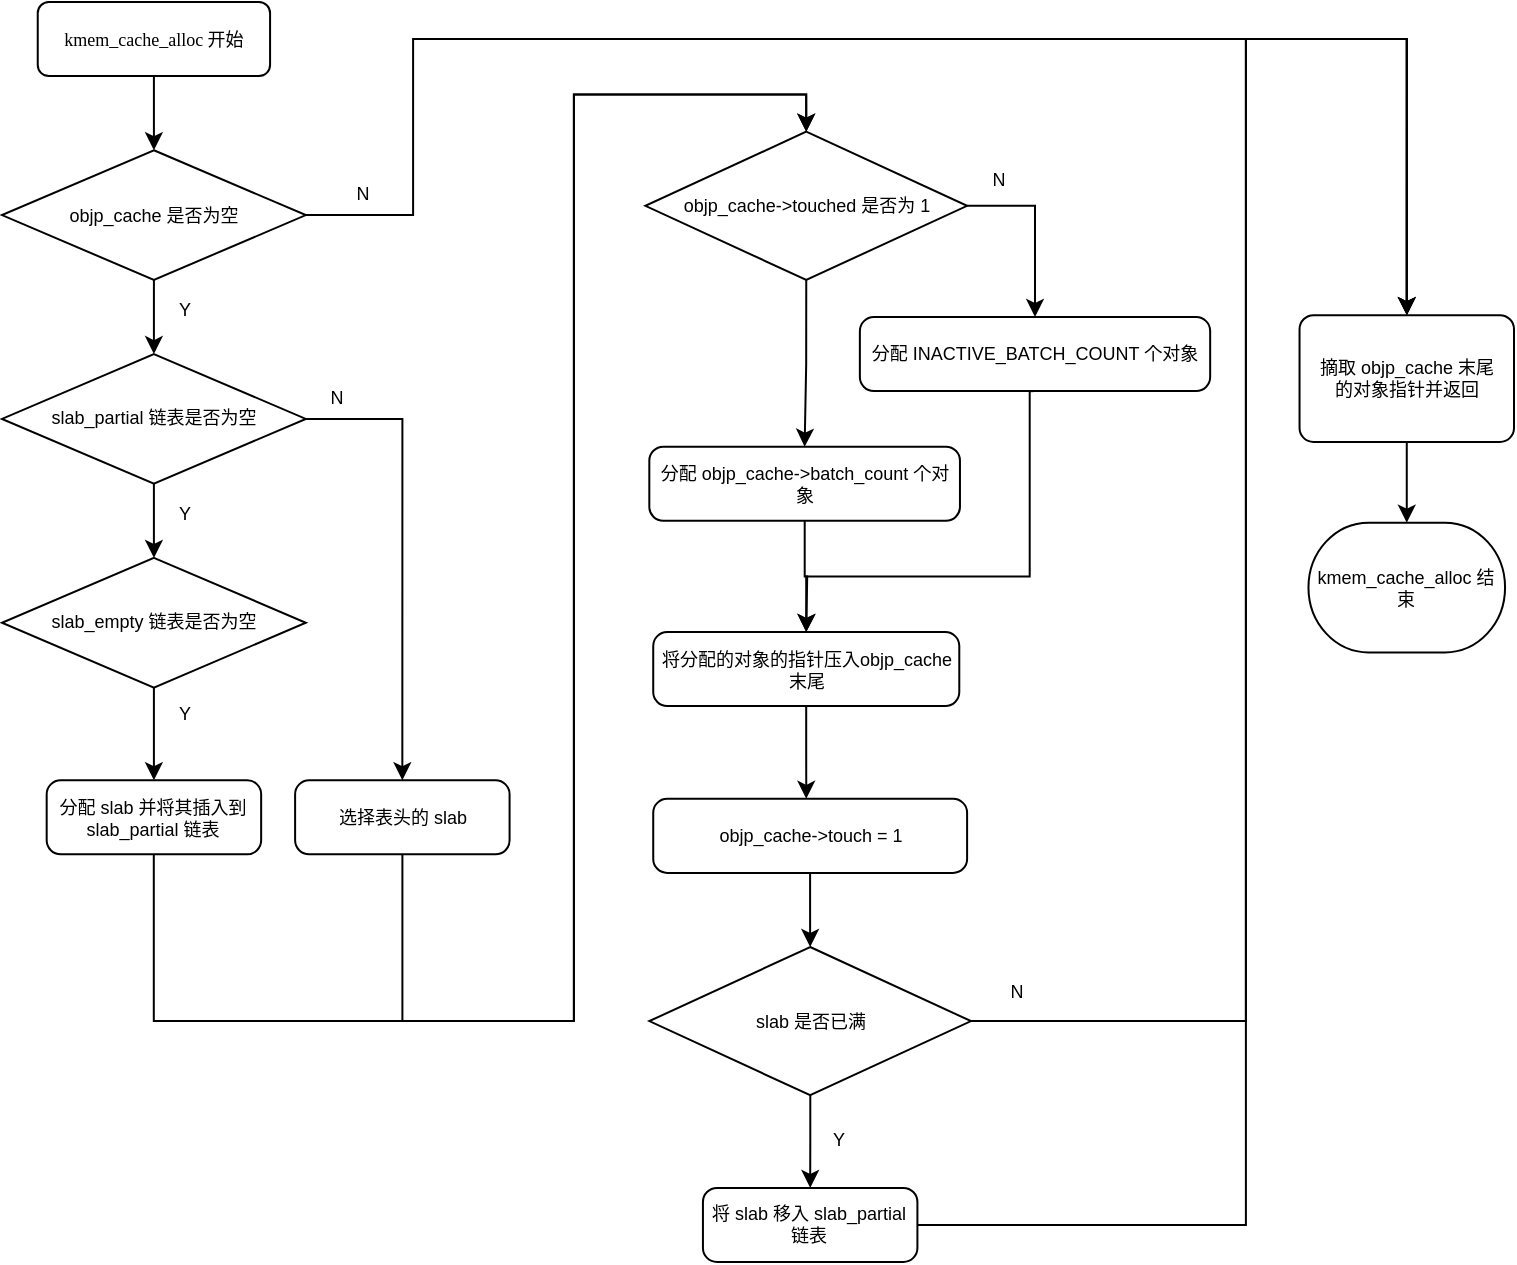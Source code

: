 <mxfile version="21.2.1" type="device">
  <diagram name="第 1 页" id="a4E338RCJh6ERv49_dQT">
    <mxGraphModel dx="1120" dy="753" grid="1" gridSize="10" guides="1" tooltips="1" connect="1" arrows="1" fold="1" page="1" pageScale="1" pageWidth="827" pageHeight="1169" math="0" shadow="0">
      <root>
        <mxCell id="0" />
        <mxCell id="1" parent="0" />
        <mxCell id="johgHy1YVOJJbBymYT7h-26" value="kmem_cache_alloc 开始" style="rounded=1;labelBackgroundColor=none;fontFamily=宋体;fillColor=default;strokeWidth=1;container=0;fontSize=9;" parent="1" vertex="1">
          <mxGeometry x="21.872" y="60" width="116.17" height="37.059" as="geometry" />
        </mxCell>
        <mxCell id="johgHy1YVOJJbBymYT7h-39" style="edgeStyle=orthogonalEdgeStyle;rounded=0;orthogonalLoop=1;jettySize=auto;html=1;exitX=0.5;exitY=1;exitDx=0;exitDy=0;exitPerimeter=0;strokeWidth=1;fontSize=9;" parent="1" source="johgHy1YVOJJbBymYT7h-37" edge="1">
          <mxGeometry relative="1" as="geometry">
            <mxPoint x="79.957" y="236.029" as="targetPoint" />
          </mxGeometry>
        </mxCell>
        <mxCell id="johgHy1YVOJJbBymYT7h-37" value="objp_cache 是否为空" style="strokeWidth=1;html=1;shape=mxgraph.flowchart.decision;whiteSpace=wrap;container=0;fontSize=9;" parent="1" vertex="1">
          <mxGeometry x="4" y="134.118" width="151.915" height="64.853" as="geometry" />
        </mxCell>
        <mxCell id="johgHy1YVOJJbBymYT7h-38" style="edgeStyle=orthogonalEdgeStyle;rounded=0;orthogonalLoop=1;jettySize=auto;html=1;exitX=0.5;exitY=1;exitDx=0;exitDy=0;entryX=0.5;entryY=0;entryDx=0;entryDy=0;entryPerimeter=0;strokeWidth=1;fontSize=9;" parent="1" source="johgHy1YVOJJbBymYT7h-26" target="johgHy1YVOJJbBymYT7h-37" edge="1">
          <mxGeometry relative="1" as="geometry" />
        </mxCell>
        <mxCell id="johgHy1YVOJJbBymYT7h-40" value="&lt;font style=&quot;font-size: 9px;&quot;&gt;Y&lt;/font&gt;" style="text;html=1;align=center;verticalAlign=middle;resizable=0;points=[];autosize=1;strokeColor=none;fillColor=none;strokeWidth=1;container=0;fontSize=9;" parent="1" vertex="1">
          <mxGeometry x="79.957" y="203.603" width="30" height="20" as="geometry" />
        </mxCell>
        <mxCell id="johgHy1YVOJJbBymYT7h-43" value="摘取 objp_cache 末尾&lt;br style=&quot;font-size: 9px;&quot;&gt;的对象指针并返回" style="rounded=1;whiteSpace=wrap;html=1;absoluteArcSize=1;arcSize=14;strokeWidth=1;container=0;fontSize=9;" parent="1" vertex="1">
          <mxGeometry x="652.77" y="216.57" width="107.23" height="63.43" as="geometry" />
        </mxCell>
        <mxCell id="johgHy1YVOJJbBymYT7h-78" style="edgeStyle=orthogonalEdgeStyle;rounded=0;orthogonalLoop=1;jettySize=auto;html=1;entryX=0.5;entryY=0;entryDx=0;entryDy=0;strokeWidth=1;fontSize=9;" parent="1" source="johgHy1YVOJJbBymYT7h-37" target="johgHy1YVOJJbBymYT7h-43" edge="1">
          <mxGeometry relative="1" as="geometry">
            <mxPoint x="611.66" y="208.235" as="targetPoint" />
            <Array as="points">
              <mxPoint x="209.532" y="166.544" />
              <mxPoint x="209.532" y="78.529" />
              <mxPoint x="706.383" y="78.529" />
            </Array>
          </mxGeometry>
        </mxCell>
        <mxCell id="johgHy1YVOJJbBymYT7h-46" style="edgeStyle=orthogonalEdgeStyle;rounded=0;orthogonalLoop=1;jettySize=auto;html=1;strokeWidth=1;fontSize=9;" parent="1" source="johgHy1YVOJJbBymYT7h-45" edge="1">
          <mxGeometry relative="1" as="geometry">
            <mxPoint x="79.957" y="337.941" as="targetPoint" />
          </mxGeometry>
        </mxCell>
        <mxCell id="johgHy1YVOJJbBymYT7h-45" value="slab_partial 链表是否为空" style="strokeWidth=1;html=1;shape=mxgraph.flowchart.decision;whiteSpace=wrap;container=0;fontSize=9;" parent="1" vertex="1">
          <mxGeometry x="4" y="236.029" width="151.915" height="64.853" as="geometry" />
        </mxCell>
        <mxCell id="johgHy1YVOJJbBymYT7h-47" value="Y" style="text;html=1;align=center;verticalAlign=middle;resizable=0;points=[];autosize=1;strokeColor=none;fillColor=none;strokeWidth=1;container=0;fontSize=9;" parent="1" vertex="1">
          <mxGeometry x="79.957" y="305.515" width="30" height="20" as="geometry" />
        </mxCell>
        <mxCell id="johgHy1YVOJJbBymYT7h-49" value="N" style="text;html=1;align=center;verticalAlign=middle;resizable=0;points=[];autosize=1;strokeColor=none;fillColor=none;strokeWidth=1;container=0;fontSize=9;" parent="1" vertex="1">
          <mxGeometry x="155.915" y="248.074" width="30" height="20" as="geometry" />
        </mxCell>
        <mxCell id="johgHy1YVOJJbBymYT7h-51" style="edgeStyle=orthogonalEdgeStyle;rounded=0;orthogonalLoop=1;jettySize=auto;html=1;strokeWidth=1;fontSize=9;" parent="1" source="johgHy1YVOJJbBymYT7h-50" edge="1">
          <mxGeometry relative="1" as="geometry">
            <mxPoint x="79.957" y="449.118" as="targetPoint" />
          </mxGeometry>
        </mxCell>
        <mxCell id="johgHy1YVOJJbBymYT7h-50" value="slab_empty 链表是否为空" style="strokeWidth=1;html=1;shape=mxgraph.flowchart.decision;whiteSpace=wrap;container=0;fontSize=9;" parent="1" vertex="1">
          <mxGeometry x="4" y="337.941" width="151.915" height="64.853" as="geometry" />
        </mxCell>
        <mxCell id="johgHy1YVOJJbBymYT7h-52" value="Y" style="text;html=1;align=center;verticalAlign=middle;resizable=0;points=[];autosize=1;strokeColor=none;fillColor=none;strokeWidth=1;container=0;fontSize=9;" parent="1" vertex="1">
          <mxGeometry x="79.957" y="405.574" width="30" height="20" as="geometry" />
        </mxCell>
        <mxCell id="johgHy1YVOJJbBymYT7h-53" value="分配 slab 并将其插入到 slab_partial 链表" style="rounded=1;whiteSpace=wrap;html=1;absoluteArcSize=1;arcSize=14;strokeWidth=1;container=0;fontSize=9;" parent="1" vertex="1">
          <mxGeometry x="26.34" y="449.118" width="107.234" height="37.059" as="geometry" />
        </mxCell>
        <mxCell id="johgHy1YVOJJbBymYT7h-55" value="选择表头的 slab" style="rounded=1;whiteSpace=wrap;html=1;absoluteArcSize=1;arcSize=14;strokeWidth=1;container=0;fontSize=9;" parent="1" vertex="1">
          <mxGeometry x="150.553" y="449.118" width="107.234" height="37.059" as="geometry" />
        </mxCell>
        <mxCell id="johgHy1YVOJJbBymYT7h-48" style="edgeStyle=orthogonalEdgeStyle;rounded=0;orthogonalLoop=1;jettySize=auto;html=1;entryX=0.5;entryY=0;entryDx=0;entryDy=0;strokeWidth=1;fontSize=9;" parent="1" source="johgHy1YVOJJbBymYT7h-45" target="johgHy1YVOJJbBymYT7h-55" edge="1">
          <mxGeometry relative="1" as="geometry">
            <mxPoint x="191.66" y="375" as="targetPoint" />
            <Array as="points">
              <mxPoint x="204.17" y="268.456" />
            </Array>
          </mxGeometry>
        </mxCell>
        <mxCell id="johgHy1YVOJJbBymYT7h-61" value="objp_cache-&amp;gt;touched 是否为 1" style="strokeWidth=1;html=1;shape=mxgraph.flowchart.decision;whiteSpace=wrap;container=0;fontSize=9;" parent="1" vertex="1">
          <mxGeometry x="325.702" y="124.853" width="160.851" height="74.118" as="geometry" />
        </mxCell>
        <mxCell id="johgHy1YVOJJbBymYT7h-54" style="edgeStyle=orthogonalEdgeStyle;rounded=0;orthogonalLoop=1;jettySize=auto;html=1;entryX=0.5;entryY=0;entryDx=0;entryDy=0;entryPerimeter=0;strokeWidth=1;fontSize=9;" parent="1" source="johgHy1YVOJJbBymYT7h-53" target="johgHy1YVOJJbBymYT7h-61" edge="1">
          <mxGeometry relative="1" as="geometry">
            <mxPoint x="79.957" y="541.765" as="targetPoint" />
            <Array as="points">
              <mxPoint x="79.957" y="569.559" />
              <mxPoint x="289.957" y="569.559" />
              <mxPoint x="289.957" y="106.324" />
              <mxPoint x="406.128" y="106.324" />
            </Array>
          </mxGeometry>
        </mxCell>
        <mxCell id="johgHy1YVOJJbBymYT7h-58" style="edgeStyle=orthogonalEdgeStyle;rounded=0;orthogonalLoop=1;jettySize=auto;html=1;entryX=0.5;entryY=0;entryDx=0;entryDy=0;entryPerimeter=0;strokeWidth=1;fontSize=9;" parent="1" source="johgHy1YVOJJbBymYT7h-55" target="johgHy1YVOJJbBymYT7h-61" edge="1">
          <mxGeometry relative="1" as="geometry">
            <mxPoint x="79.957" y="541.765" as="targetPoint" />
            <Array as="points">
              <mxPoint x="204.17" y="569.559" />
              <mxPoint x="289.957" y="569.559" />
              <mxPoint x="289.957" y="106.324" />
              <mxPoint x="406.128" y="106.324" />
            </Array>
          </mxGeometry>
        </mxCell>
        <mxCell id="johgHy1YVOJJbBymYT7h-65" value="N" style="text;html=1;align=center;verticalAlign=middle;resizable=0;points=[];autosize=1;strokeColor=none;fillColor=none;strokeWidth=1;container=0;fontSize=9;" parent="1" vertex="1">
          <mxGeometry x="486.553" y="138.75" width="30" height="20" as="geometry" />
        </mxCell>
        <mxCell id="johgHy1YVOJJbBymYT7h-69" style="edgeStyle=orthogonalEdgeStyle;rounded=0;orthogonalLoop=1;jettySize=auto;html=1;strokeWidth=1;fontSize=9;" parent="1" source="johgHy1YVOJJbBymYT7h-68" edge="1">
          <mxGeometry relative="1" as="geometry">
            <mxPoint x="406.128" y="375" as="targetPoint" />
          </mxGeometry>
        </mxCell>
        <mxCell id="johgHy1YVOJJbBymYT7h-68" value="分配 objp_cache-&amp;gt;batch_count 个对象" style="rounded=1;whiteSpace=wrap;html=1;absoluteArcSize=1;arcSize=14;strokeWidth=1;container=0;fontSize=9;" parent="1" vertex="1">
          <mxGeometry x="327.659" y="282.353" width="155.32" height="37.059" as="geometry" />
        </mxCell>
        <mxCell id="johgHy1YVOJJbBymYT7h-67" style="edgeStyle=orthogonalEdgeStyle;rounded=0;orthogonalLoop=1;jettySize=auto;html=1;exitX=0.5;exitY=1;exitDx=0;exitDy=0;exitPerimeter=0;entryX=0.5;entryY=0;entryDx=0;entryDy=0;strokeWidth=1;fontSize=9;" parent="1" source="johgHy1YVOJJbBymYT7h-61" target="johgHy1YVOJJbBymYT7h-68" edge="1">
          <mxGeometry relative="1" as="geometry">
            <mxPoint x="406.128" y="282.353" as="targetPoint" />
            <Array as="points" />
          </mxGeometry>
        </mxCell>
        <mxCell id="johgHy1YVOJJbBymYT7h-73" style="edgeStyle=orthogonalEdgeStyle;rounded=0;orthogonalLoop=1;jettySize=auto;html=1;strokeWidth=1;fontSize=9;" parent="1" source="johgHy1YVOJJbBymYT7h-71" edge="1">
          <mxGeometry relative="1" as="geometry">
            <mxPoint x="406.132" y="458.382" as="targetPoint" />
          </mxGeometry>
        </mxCell>
        <mxCell id="johgHy1YVOJJbBymYT7h-71" value="将分配的对象的指针压入objp_cache 末尾" style="rounded=1;whiteSpace=wrap;html=1;absoluteArcSize=1;arcSize=14;strokeWidth=1;container=0;fontSize=9;" parent="1" vertex="1">
          <mxGeometry x="329.616" y="375" width="153.032" height="37.059" as="geometry" />
        </mxCell>
        <mxCell id="johgHy1YVOJJbBymYT7h-84" style="edgeStyle=orthogonalEdgeStyle;rounded=0;orthogonalLoop=1;jettySize=auto;html=1;exitX=0.5;exitY=1;exitDx=0;exitDy=0;entryX=0.5;entryY=0;entryDx=0;entryDy=0;fontSize=9;" parent="1" source="johgHy1YVOJJbBymYT7h-72" target="johgHy1YVOJJbBymYT7h-71" edge="1">
          <mxGeometry relative="1" as="geometry">
            <Array as="points">
              <mxPoint x="517.83" y="347.206" />
              <mxPoint x="406.128" y="347.206" />
            </Array>
          </mxGeometry>
        </mxCell>
        <mxCell id="johgHy1YVOJJbBymYT7h-72" value="分配 INACTIVE_BATCH_COUNT 个对象" style="rounded=1;whiteSpace=wrap;html=1;absoluteArcSize=1;arcSize=14;strokeWidth=1;container=0;fontSize=9;" parent="1" vertex="1">
          <mxGeometry x="432.936" y="217.5" width="175.149" height="37.059" as="geometry" />
        </mxCell>
        <mxCell id="johgHy1YVOJJbBymYT7h-83" style="edgeStyle=orthogonalEdgeStyle;rounded=0;orthogonalLoop=1;jettySize=auto;html=1;exitX=1;exitY=0.5;exitDx=0;exitDy=0;exitPerimeter=0;entryX=0.5;entryY=0;entryDx=0;entryDy=0;fontSize=9;" parent="1" source="johgHy1YVOJJbBymYT7h-61" target="johgHy1YVOJJbBymYT7h-72" edge="1">
          <mxGeometry relative="1" as="geometry" />
        </mxCell>
        <mxCell id="johgHy1YVOJJbBymYT7h-74" value="objp_cache-&amp;gt;touch = 1" style="rounded=1;whiteSpace=wrap;html=1;absoluteArcSize=1;arcSize=14;strokeWidth=1;container=0;fontSize=9;" parent="1" vertex="1">
          <mxGeometry x="329.616" y="458.382" width="156.937" height="37.059" as="geometry" />
        </mxCell>
        <mxCell id="johgHy1YVOJJbBymYT7h-79" value="N" style="text;html=1;align=center;verticalAlign=middle;resizable=0;points=[];autosize=1;strokeColor=none;fillColor=none;strokeWidth=1;container=0;fontSize=9;" parent="1" vertex="1">
          <mxGeometry x="169.319" y="146.162" width="30" height="20" as="geometry" />
        </mxCell>
        <mxCell id="johgHy1YVOJJbBymYT7h-81" value="kmem_cache_alloc 结束" style="strokeWidth=1;html=1;shape=mxgraph.flowchart.terminator;whiteSpace=wrap;container=0;fontSize=9;" parent="1" vertex="1">
          <mxGeometry x="657.234" y="320.338" width="98.298" height="64.853" as="geometry" />
        </mxCell>
        <mxCell id="johgHy1YVOJJbBymYT7h-82" style="edgeStyle=orthogonalEdgeStyle;rounded=0;orthogonalLoop=1;jettySize=auto;html=1;exitX=0.5;exitY=1;exitDx=0;exitDy=0;entryX=0.5;entryY=0;entryDx=0;entryDy=0;entryPerimeter=0;strokeWidth=1;fontSize=9;" parent="1" source="johgHy1YVOJJbBymYT7h-43" target="johgHy1YVOJJbBymYT7h-81" edge="1">
          <mxGeometry relative="1" as="geometry" />
        </mxCell>
        <mxCell id="johgHy1YVOJJbBymYT7h-90" style="edgeStyle=orthogonalEdgeStyle;rounded=0;orthogonalLoop=1;jettySize=auto;html=1;entryX=0.5;entryY=0;entryDx=0;entryDy=0;fontSize=9;" parent="1" source="johgHy1YVOJJbBymYT7h-89" target="johgHy1YVOJJbBymYT7h-43" edge="1">
          <mxGeometry relative="1" as="geometry">
            <mxPoint x="643.83" y="180.441" as="targetPoint" />
            <Array as="points">
              <mxPoint x="625.957" y="569.559" />
              <mxPoint x="625.957" y="78.529" />
              <mxPoint x="706.383" y="78.529" />
            </Array>
          </mxGeometry>
        </mxCell>
        <mxCell id="johgHy1YVOJJbBymYT7h-89" value="slab 是否已满" style="strokeWidth=1;html=1;shape=mxgraph.flowchart.decision;whiteSpace=wrap;container=0;fontSize=9;" parent="1" vertex="1">
          <mxGeometry x="327.659" y="532.5" width="160.851" height="74.118" as="geometry" />
        </mxCell>
        <mxCell id="johgHy1YVOJJbBymYT7h-88" style="edgeStyle=orthogonalEdgeStyle;rounded=0;orthogonalLoop=1;jettySize=auto;html=1;entryX=0.5;entryY=0;entryDx=0;entryDy=0;entryPerimeter=0;fontSize=9;" parent="1" source="johgHy1YVOJJbBymYT7h-74" target="johgHy1YVOJJbBymYT7h-89" edge="1">
          <mxGeometry relative="1" as="geometry">
            <mxPoint x="408.085" y="523.235" as="targetPoint" />
          </mxGeometry>
        </mxCell>
        <mxCell id="johgHy1YVOJJbBymYT7h-92" value="N" style="text;html=1;align=center;verticalAlign=middle;resizable=0;points=[];autosize=1;strokeColor=none;fillColor=none;container=0;fontSize=9;" parent="1" vertex="1">
          <mxGeometry x="496.383" y="544.544" width="30" height="20" as="geometry" />
        </mxCell>
        <mxCell id="johgHy1YVOJJbBymYT7h-93" value="Y" style="text;html=1;align=center;verticalAlign=middle;resizable=0;points=[];autosize=1;strokeColor=none;fillColor=none;container=0;fontSize=9;" parent="1" vertex="1">
          <mxGeometry x="407.021" y="618.662" width="30" height="20" as="geometry" />
        </mxCell>
        <mxCell id="johgHy1YVOJJbBymYT7h-96" style="edgeStyle=orthogonalEdgeStyle;rounded=0;orthogonalLoop=1;jettySize=auto;html=1;entryX=0.5;entryY=0;entryDx=0;entryDy=0;fontSize=9;" parent="1" source="johgHy1YVOJJbBymYT7h-94" target="johgHy1YVOJJbBymYT7h-43" edge="1">
          <mxGeometry relative="1" as="geometry">
            <Array as="points">
              <mxPoint x="625.957" y="671.471" />
              <mxPoint x="625.957" y="78.529" />
              <mxPoint x="706.383" y="78.529" />
            </Array>
          </mxGeometry>
        </mxCell>
        <mxCell id="johgHy1YVOJJbBymYT7h-94" value="将 slab 移入 slab_partial 链表" style="rounded=1;whiteSpace=wrap;html=1;absoluteArcSize=1;arcSize=14;strokeWidth=1;container=0;fontSize=9;" parent="1" vertex="1">
          <mxGeometry x="354.468" y="652.941" width="107.234" height="37.059" as="geometry" />
        </mxCell>
        <mxCell id="johgHy1YVOJJbBymYT7h-91" style="edgeStyle=orthogonalEdgeStyle;rounded=0;orthogonalLoop=1;jettySize=auto;html=1;entryX=0.5;entryY=0;entryDx=0;entryDy=0;fontSize=9;" parent="1" source="johgHy1YVOJJbBymYT7h-89" target="johgHy1YVOJJbBymYT7h-94" edge="1">
          <mxGeometry relative="1" as="geometry">
            <mxPoint x="408.085" y="652.941" as="targetPoint" />
          </mxGeometry>
        </mxCell>
      </root>
    </mxGraphModel>
  </diagram>
</mxfile>
